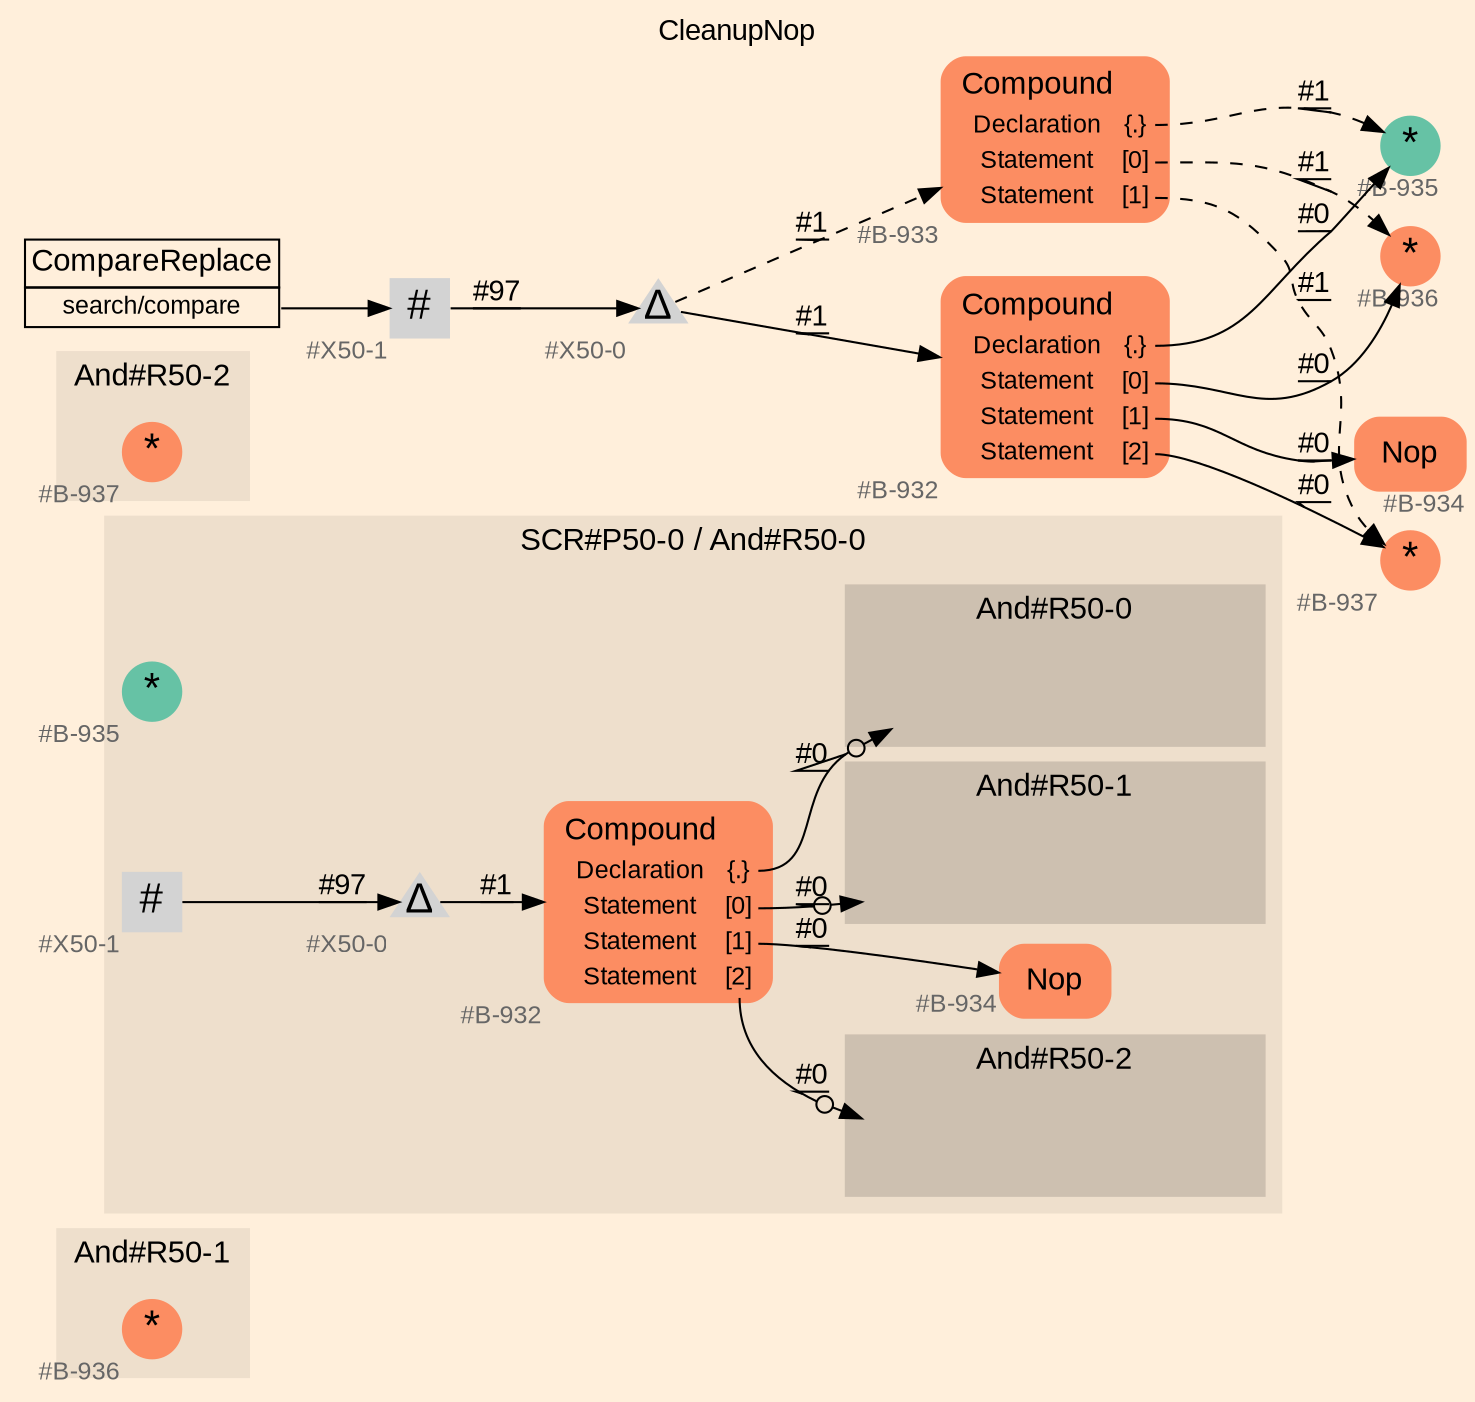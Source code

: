 digraph "CleanupNop" {
label = "CleanupNop"
labelloc = t
graph [
    rankdir = "LR"
    ranksep = 0.3
    bgcolor = antiquewhite1
    color = black
    fontcolor = black
    fontname = "Arial"
];
node [
    fontname = "Arial"
];
edge [
    fontname = "Arial"
];

// -------------------- figure And#R50-1 --------------------
// -------- region And#R50-1 ----------
subgraph "clusterAnd#R50-1" {
    label = "And#R50-1"
    style = "filled"
    color = antiquewhite2
    fontsize = "15"
    // -------- block And#R50-1/#B-936 ----------
    "And#R50-1/#B-936" [
        fillcolor = "/set28/2"
        xlabel = "#B-936"
        fontsize = "12"
        fontcolor = grey40
        shape = "circle"
        label = <<FONT COLOR="black" POINT-SIZE="20">*</FONT>>
        style = "filled"
        penwidth = 0.0
        fixedsize = true
        width = 0.4
        height = 0.4
    ];
    
}


// -------------------- figure And#R50-0 --------------------
// -------- region And#R50-0 ----------
subgraph "clusterAnd#R50-0" {
    label = "And#R50-0"
    style = "filled"
    color = antiquewhite2
    fontsize = "15"
    // -------- block And#R50-0/#B-935 ----------
    "And#R50-0/#B-935" [
        fillcolor = "/set28/1"
        xlabel = "#B-935"
        fontsize = "12"
        fontcolor = grey40
        shape = "circle"
        label = <<FONT COLOR="black" POINT-SIZE="20">*</FONT>>
        style = "filled"
        penwidth = 0.0
        fixedsize = true
        width = 0.4
        height = 0.4
    ];
    
}


// -------------------- figure And#R50-2 --------------------
// -------- region And#R50-2 ----------
subgraph "clusterAnd#R50-2" {
    label = "And#R50-2"
    style = "filled"
    color = antiquewhite2
    fontsize = "15"
    // -------- block And#R50-2/#B-937 ----------
    "And#R50-2/#B-937" [
        fillcolor = "/set28/2"
        xlabel = "#B-937"
        fontsize = "12"
        fontcolor = grey40
        shape = "circle"
        label = <<FONT COLOR="black" POINT-SIZE="20">*</FONT>>
        style = "filled"
        penwidth = 0.0
        fixedsize = true
        width = 0.4
        height = 0.4
    ];
    
}


// -------------------- figure And#R50-0 --------------------
// -------- region And#R50-0 ----------
subgraph "clusterAnd#R50-0" {
    label = "SCR#P50-0 / And#R50-0"
    style = "filled"
    color = antiquewhite2
    fontsize = "15"
    // -------- block And#R50-0/#B-932 ----------
    "And#R50-0/#B-932" [
        fillcolor = "/set28/2"
        xlabel = "#B-932"
        fontsize = "12"
        fontcolor = grey40
        shape = "plaintext"
        label = <<TABLE BORDER="0" CELLBORDER="0" CELLSPACING="0">
         <TR><TD><FONT COLOR="black" POINT-SIZE="15">Compound</FONT></TD></TR>
         <TR><TD><FONT COLOR="black" POINT-SIZE="12">Declaration</FONT></TD><TD PORT="port0"><FONT COLOR="black" POINT-SIZE="12">{.}</FONT></TD></TR>
         <TR><TD><FONT COLOR="black" POINT-SIZE="12">Statement</FONT></TD><TD PORT="port1"><FONT COLOR="black" POINT-SIZE="12">[0]</FONT></TD></TR>
         <TR><TD><FONT COLOR="black" POINT-SIZE="12">Statement</FONT></TD><TD PORT="port2"><FONT COLOR="black" POINT-SIZE="12">[1]</FONT></TD></TR>
         <TR><TD><FONT COLOR="black" POINT-SIZE="12">Statement</FONT></TD><TD PORT="port3"><FONT COLOR="black" POINT-SIZE="12">[2]</FONT></TD></TR>
        </TABLE>>
        style = "rounded,filled"
    ];
    
    // -------- block And#R50-0/#B-934 ----------
    "And#R50-0/#B-934" [
        fillcolor = "/set28/2"
        xlabel = "#B-934"
        fontsize = "12"
        fontcolor = grey40
        shape = "plaintext"
        label = <<TABLE BORDER="0" CELLBORDER="0" CELLSPACING="0">
         <TR><TD><FONT COLOR="black" POINT-SIZE="15">Nop</FONT></TD></TR>
        </TABLE>>
        style = "rounded,filled"
    ];
    
    // -------- block And#R50-0/#X50-0 ----------
    "And#R50-0/#X50-0" [
        xlabel = "#X50-0"
        fontsize = "12"
        fontcolor = grey40
        shape = "triangle"
        label = <<FONT COLOR="black" POINT-SIZE="20">Δ</FONT>>
        style = "filled"
        penwidth = 0.0
        fixedsize = true
        width = 0.4
        height = 0.4
    ];
    
    // -------- block And#R50-0/#X50-1 ----------
    "And#R50-0/#X50-1" [
        xlabel = "#X50-1"
        fontsize = "12"
        fontcolor = grey40
        shape = "square"
        label = <<FONT COLOR="black" POINT-SIZE="20">#</FONT>>
        style = "filled"
        penwidth = 0.0
        fixedsize = true
        width = 0.4
        height = 0.4
    ];
    
    // -------- region And#R50-0/And#R50-0 ----------
    subgraph "clusterAnd#R50-0/And#R50-0" {
        label = "And#R50-0"
        style = "filled"
        color = antiquewhite3
        fontsize = "15"
        // -------- block And#R50-0/And#R50-0/#B-935 ----------
        "And#R50-0/And#R50-0/#B-935" [
            fillcolor = "/set28/1"
            xlabel = "#B-935"
            fontsize = "12"
            fontcolor = grey40
            shape = "none"
            style = "invisible"
        ];
        
    }
    
    // -------- region And#R50-0/And#R50-1 ----------
    subgraph "clusterAnd#R50-0/And#R50-1" {
        label = "And#R50-1"
        style = "filled"
        color = antiquewhite3
        fontsize = "15"
        // -------- block And#R50-0/And#R50-1/#B-936 ----------
        "And#R50-0/And#R50-1/#B-936" [
            fillcolor = "/set28/2"
            xlabel = "#B-936"
            fontsize = "12"
            fontcolor = grey40
            shape = "none"
            style = "invisible"
        ];
        
    }
    
    // -------- region And#R50-0/And#R50-2 ----------
    subgraph "clusterAnd#R50-0/And#R50-2" {
        label = "And#R50-2"
        style = "filled"
        color = antiquewhite3
        fontsize = "15"
        // -------- block And#R50-0/And#R50-2/#B-937 ----------
        "And#R50-0/And#R50-2/#B-937" [
            fillcolor = "/set28/2"
            xlabel = "#B-937"
            fontsize = "12"
            fontcolor = grey40
            shape = "none"
            style = "invisible"
        ];
        
    }
    
}

"And#R50-0/#B-932":port0 -> "And#R50-0/And#R50-0/#B-935" [
    arrowhead="normalnoneodot"
    label = "#0"
    decorate = true
    color = black
    fontcolor = black
];

"And#R50-0/#B-932":port1 -> "And#R50-0/And#R50-1/#B-936" [
    arrowhead="normalnoneodot"
    label = "#0"
    decorate = true
    color = black
    fontcolor = black
];

"And#R50-0/#B-932":port2 -> "And#R50-0/#B-934" [
    label = "#0"
    decorate = true
    color = black
    fontcolor = black
];

"And#R50-0/#B-932":port3 -> "And#R50-0/And#R50-2/#B-937" [
    arrowhead="normalnoneodot"
    label = "#0"
    decorate = true
    color = black
    fontcolor = black
];

"And#R50-0/#X50-0" -> "And#R50-0/#B-932" [
    label = "#1"
    decorate = true
    color = black
    fontcolor = black
];

"And#R50-0/#X50-1" -> "And#R50-0/#X50-0" [
    label = "#97"
    decorate = true
    color = black
    fontcolor = black
];


// -------------------- transformation figure --------------------
// -------- block CR#X50-2 ----------
"CR#X50-2" [
    fillcolor = antiquewhite1
    fontsize = "12"
    fontcolor = grey40
    shape = "plaintext"
    label = <<TABLE BORDER="0" CELLBORDER="1" CELLSPACING="0">
     <TR><TD><FONT COLOR="black" POINT-SIZE="15">CompareReplace</FONT></TD></TR>
     <TR><TD PORT="port0"><FONT COLOR="black" POINT-SIZE="12">search/compare</FONT></TD></TR>
    </TABLE>>
    style = "filled"
    color = black
];

// -------- block #X50-1 ----------
"#X50-1" [
    xlabel = "#X50-1"
    fontsize = "12"
    fontcolor = grey40
    shape = "square"
    label = <<FONT COLOR="black" POINT-SIZE="20">#</FONT>>
    style = "filled"
    penwidth = 0.0
    fixedsize = true
    width = 0.4
    height = 0.4
];

// -------- block #X50-0 ----------
"#X50-0" [
    xlabel = "#X50-0"
    fontsize = "12"
    fontcolor = grey40
    shape = "triangle"
    label = <<FONT COLOR="black" POINT-SIZE="20">Δ</FONT>>
    style = "filled"
    penwidth = 0.0
    fixedsize = true
    width = 0.4
    height = 0.4
];

// -------- block #B-932 ----------
"#B-932" [
    fillcolor = "/set28/2"
    xlabel = "#B-932"
    fontsize = "12"
    fontcolor = grey40
    shape = "plaintext"
    label = <<TABLE BORDER="0" CELLBORDER="0" CELLSPACING="0">
     <TR><TD><FONT COLOR="black" POINT-SIZE="15">Compound</FONT></TD></TR>
     <TR><TD><FONT COLOR="black" POINT-SIZE="12">Declaration</FONT></TD><TD PORT="port0"><FONT COLOR="black" POINT-SIZE="12">{.}</FONT></TD></TR>
     <TR><TD><FONT COLOR="black" POINT-SIZE="12">Statement</FONT></TD><TD PORT="port1"><FONT COLOR="black" POINT-SIZE="12">[0]</FONT></TD></TR>
     <TR><TD><FONT COLOR="black" POINT-SIZE="12">Statement</FONT></TD><TD PORT="port2"><FONT COLOR="black" POINT-SIZE="12">[1]</FONT></TD></TR>
     <TR><TD><FONT COLOR="black" POINT-SIZE="12">Statement</FONT></TD><TD PORT="port3"><FONT COLOR="black" POINT-SIZE="12">[2]</FONT></TD></TR>
    </TABLE>>
    style = "rounded,filled"
];

// -------- block #B-935 ----------
"#B-935" [
    fillcolor = "/set28/1"
    xlabel = "#B-935"
    fontsize = "12"
    fontcolor = grey40
    shape = "circle"
    label = <<FONT COLOR="black" POINT-SIZE="20">*</FONT>>
    style = "filled"
    penwidth = 0.0
    fixedsize = true
    width = 0.4
    height = 0.4
];

// -------- block #B-936 ----------
"#B-936" [
    fillcolor = "/set28/2"
    xlabel = "#B-936"
    fontsize = "12"
    fontcolor = grey40
    shape = "circle"
    label = <<FONT COLOR="black" POINT-SIZE="20">*</FONT>>
    style = "filled"
    penwidth = 0.0
    fixedsize = true
    width = 0.4
    height = 0.4
];

// -------- block #B-934 ----------
"#B-934" [
    fillcolor = "/set28/2"
    xlabel = "#B-934"
    fontsize = "12"
    fontcolor = grey40
    shape = "plaintext"
    label = <<TABLE BORDER="0" CELLBORDER="0" CELLSPACING="0">
     <TR><TD><FONT COLOR="black" POINT-SIZE="15">Nop</FONT></TD></TR>
    </TABLE>>
    style = "rounded,filled"
];

// -------- block #B-937 ----------
"#B-937" [
    fillcolor = "/set28/2"
    xlabel = "#B-937"
    fontsize = "12"
    fontcolor = grey40
    shape = "circle"
    label = <<FONT COLOR="black" POINT-SIZE="20">*</FONT>>
    style = "filled"
    penwidth = 0.0
    fixedsize = true
    width = 0.4
    height = 0.4
];

// -------- block #B-933 ----------
"#B-933" [
    fillcolor = "/set28/2"
    xlabel = "#B-933"
    fontsize = "12"
    fontcolor = grey40
    shape = "plaintext"
    label = <<TABLE BORDER="0" CELLBORDER="0" CELLSPACING="0">
     <TR><TD><FONT COLOR="black" POINT-SIZE="15">Compound</FONT></TD></TR>
     <TR><TD><FONT COLOR="black" POINT-SIZE="12">Declaration</FONT></TD><TD PORT="port0"><FONT COLOR="black" POINT-SIZE="12">{.}</FONT></TD></TR>
     <TR><TD><FONT COLOR="black" POINT-SIZE="12">Statement</FONT></TD><TD PORT="port1"><FONT COLOR="black" POINT-SIZE="12">[0]</FONT></TD></TR>
     <TR><TD><FONT COLOR="black" POINT-SIZE="12">Statement</FONT></TD><TD PORT="port2"><FONT COLOR="black" POINT-SIZE="12">[1]</FONT></TD></TR>
    </TABLE>>
    style = "rounded,filled"
];

"CR#X50-2":port0 -> "#X50-1" [
    label = ""
    decorate = true
    color = black
    fontcolor = black
];

"#X50-1" -> "#X50-0" [
    label = "#97"
    decorate = true
    color = black
    fontcolor = black
];

"#X50-0" -> "#B-932" [
    label = "#1"
    decorate = true
    color = black
    fontcolor = black
];

"#X50-0" -> "#B-933" [
    style="dashed"
    label = "#1"
    decorate = true
    color = black
    fontcolor = black
];

"#B-932":port0 -> "#B-935" [
    label = "#0"
    decorate = true
    color = black
    fontcolor = black
];

"#B-932":port1 -> "#B-936" [
    label = "#0"
    decorate = true
    color = black
    fontcolor = black
];

"#B-932":port2 -> "#B-934" [
    label = "#0"
    decorate = true
    color = black
    fontcolor = black
];

"#B-932":port3 -> "#B-937" [
    label = "#0"
    decorate = true
    color = black
    fontcolor = black
];

"#B-933":port0 -> "#B-935" [
    style="dashed"
    label = "#1"
    decorate = true
    color = black
    fontcolor = black
];

"#B-933":port1 -> "#B-936" [
    style="dashed"
    label = "#1"
    decorate = true
    color = black
    fontcolor = black
];

"#B-933":port2 -> "#B-937" [
    style="dashed"
    label = "#1"
    decorate = true
    color = black
    fontcolor = black
];


}
